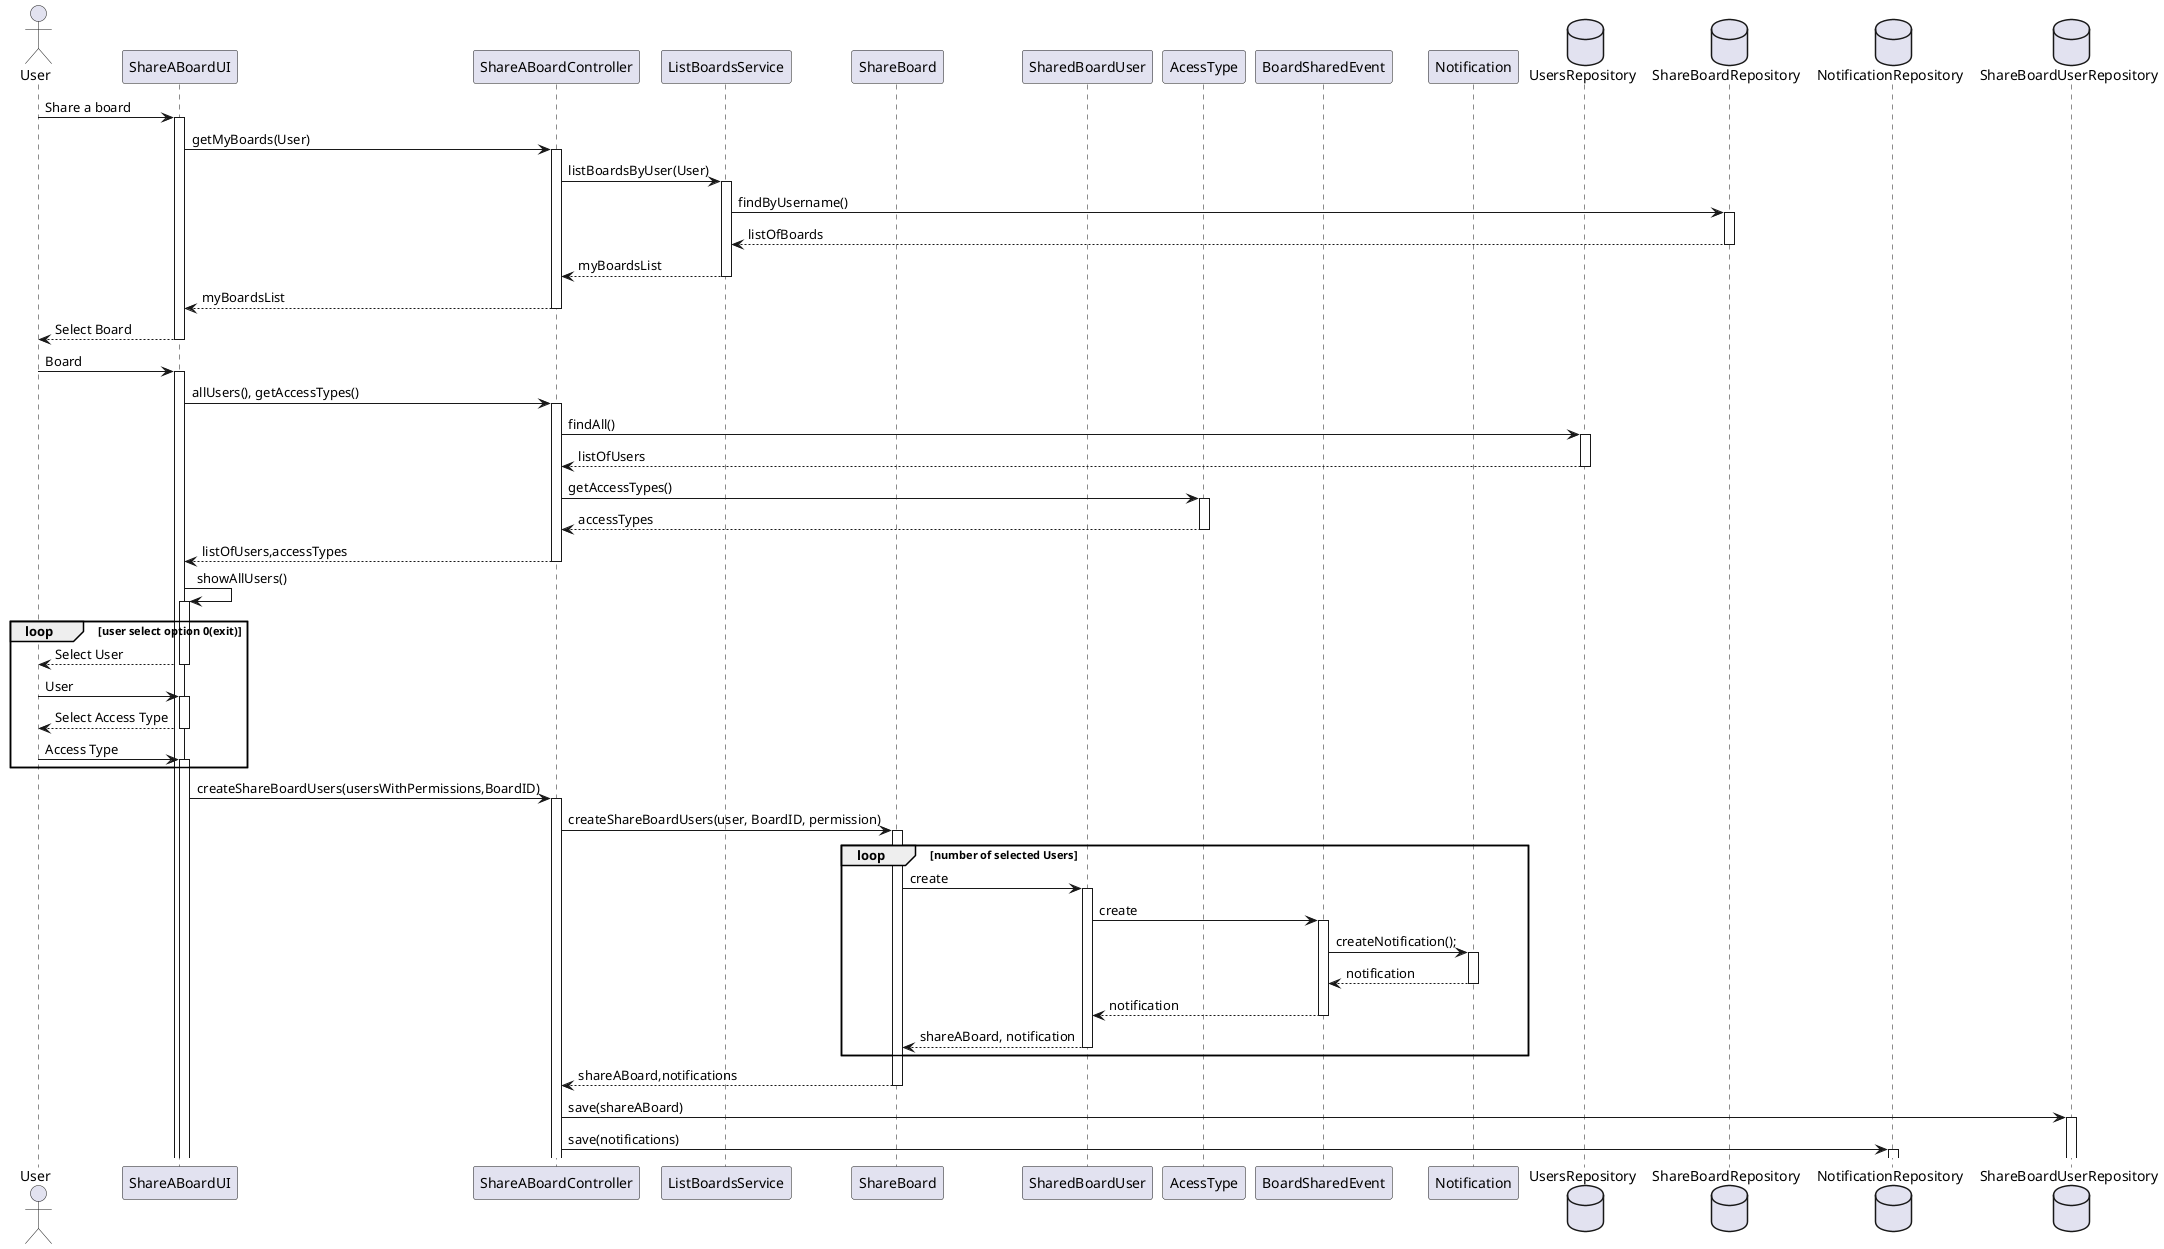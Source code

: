 @startuml

autoactivate on

actor User as U
participant "ShareABoardUI" as UI
participant "ShareABoardController" as C
participant "ListBoardsService" as S
participant "ShareBoard" as SB
participant "SharedBoardUser" as SBU
participant "AcessType" as AT
participant "BoardSharedEvent" as E
participant "Notification" as N
database "UsersRepository" as UR
database "ShareBoardRepository" as SBR
database "NotificationRepository" as NR
database "ShareBoardUserRepository" as SBRU


U -> UI:Share a board
UI -> C: getMyBoards(User)
C->S:listBoardsByUser(User)
S->SBR: findByUsername()
SBR-->S: listOfBoards
S-->C: myBoardsList
C-->UI: myBoardsList
UI-->U: Select Board

U->UI:Board
UI -> C: allUsers(), getAccessTypes()
C -> UR: findAll()
UR --> C: listOfUsers

C->AT: getAccessTypes()
AT-->C: accessTypes
C --> UI: listOfUsers,accessTypes

UI -> UI: showAllUsers()

loop user select option 0(exit)
UI --> U: Select User
U -> UI: User
UI-->U: Select Access Type
U->UI: Access Type
end

UI->C:createShareBoardUsers(usersWithPermissions,BoardID)
C->SB: createShareBoardUsers(user, BoardID, permission)

loop number of selected Users
SB-> SBU: create
SBU->E: create
E->N: createNotification();
N-->E: notification
E-->SBU: notification
SBU-->SB: shareABoard, notification
end

SB-->C:shareABoard,notifications
C->SBRU: save(shareABoard)
C->NR: save(notifications)

@enduml
